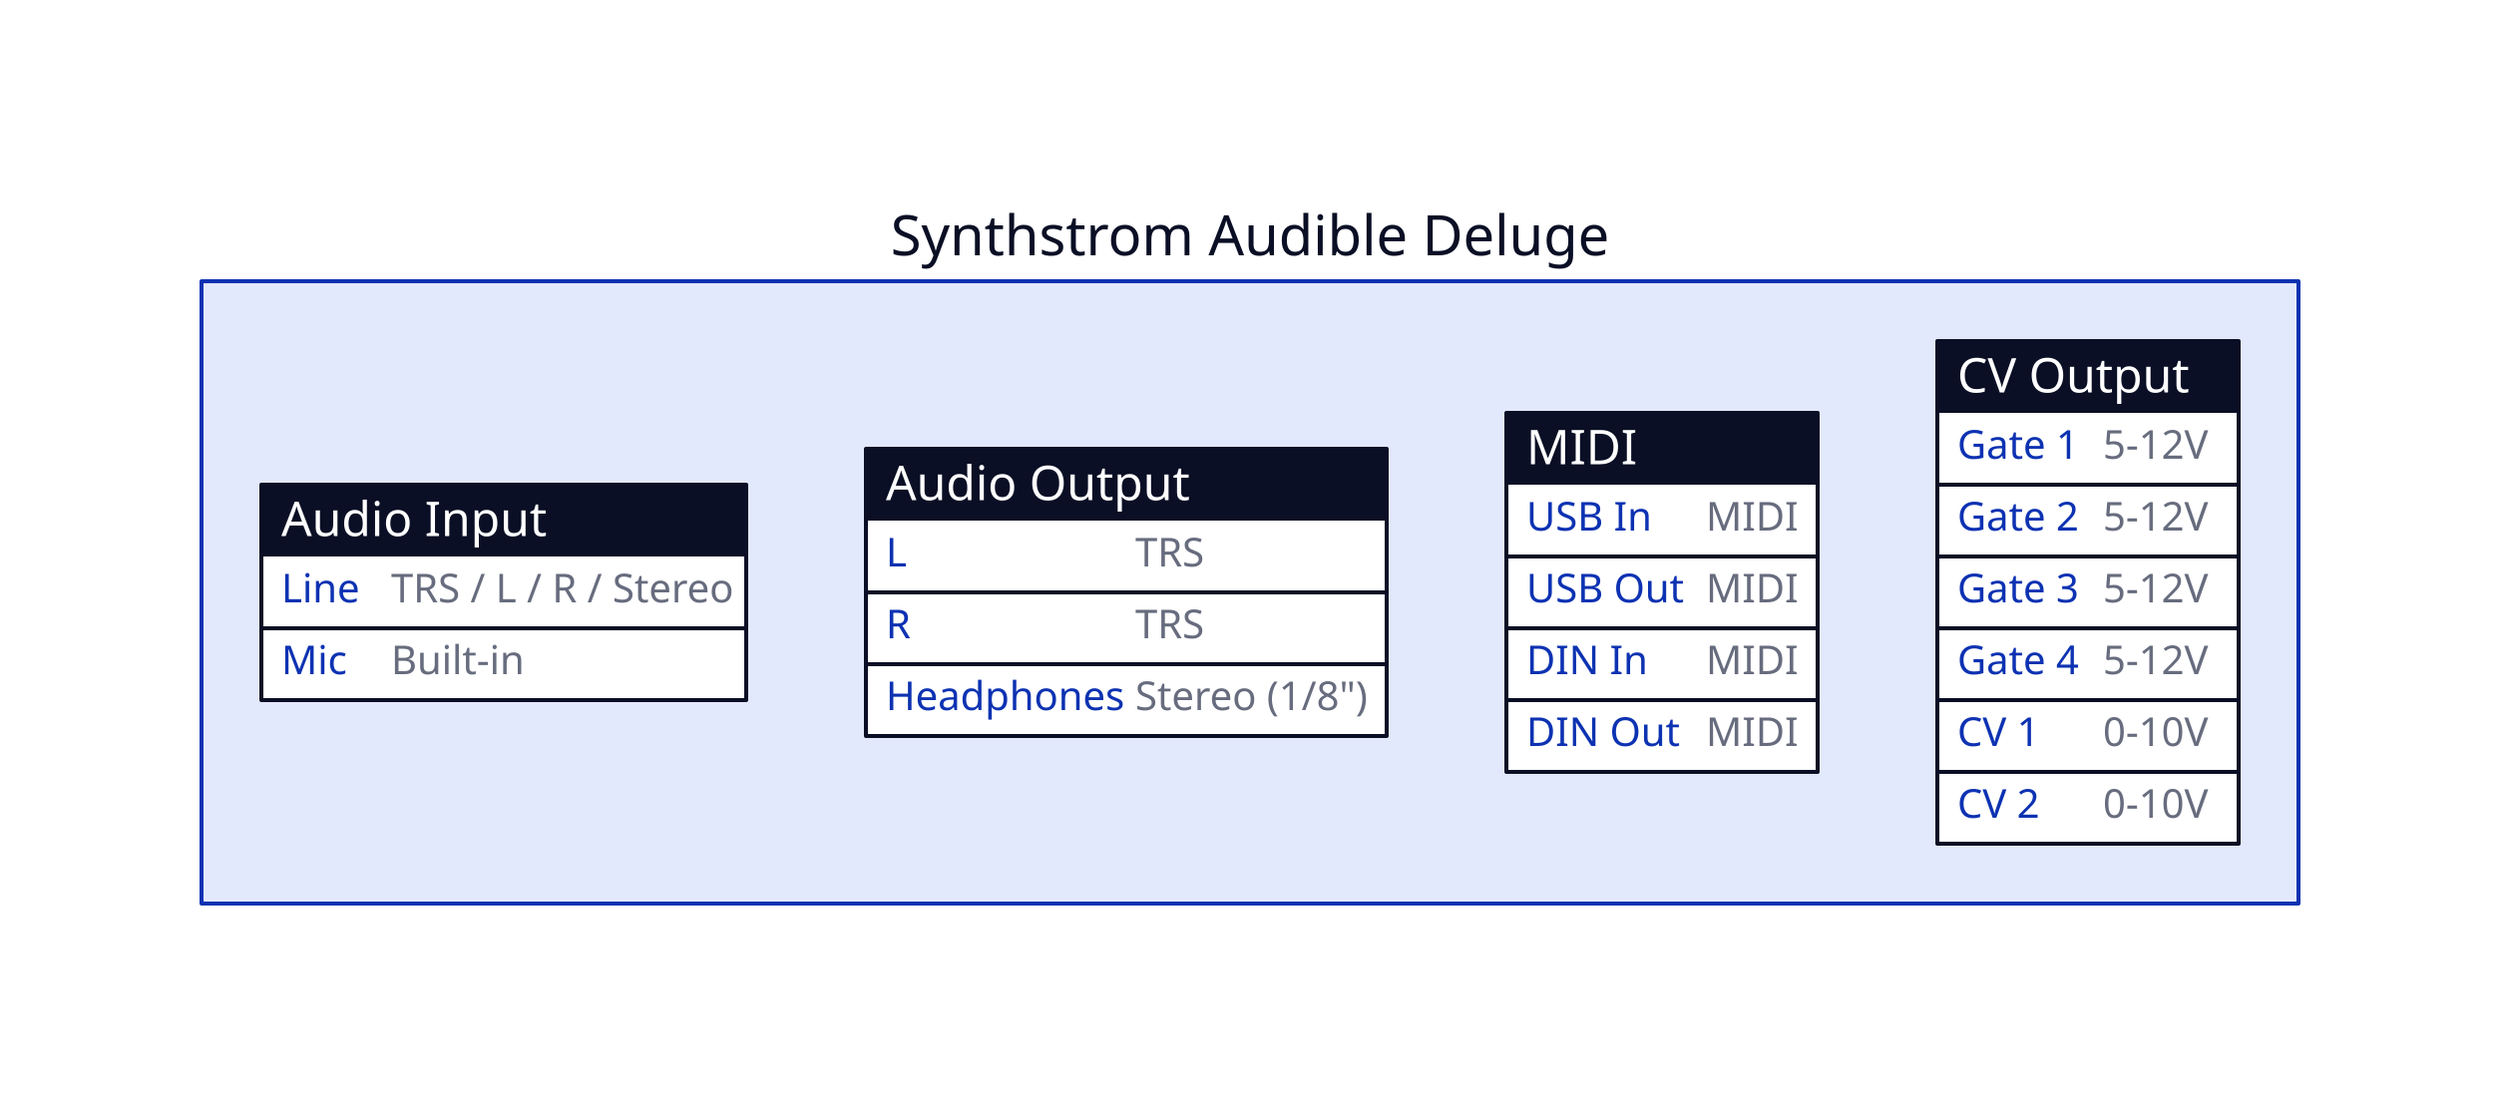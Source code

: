 Deluge: {
    label: "Synthstrom Audible Deluge"
    Input: {
      label: Audio Input
      shape: "sql_table"
      Line: TRS / L / R  / Stereo
      Mic: Built-in
    }
    Output: {
      label: Audio Output
      shape: "sql_table"
      L: TRS
      R: TRS
      Headphones: Stereo (1/8")
    }
    MIDI: {
      shape: "sql_table"
      USB In: MIDI
      USB Out: MIDI
      DIN In: MIDI
      DIN Out: MIDI
    }
    CV Output: {
      shape: "sql_table"
      Gate 1: 5-12V
      Gate 2: 5-12V
      Gate 3: 5-12V
      Gate 4: 5-12V
      CV 1: 0-10V
      CV 2: 0-10V
    }
  }
  